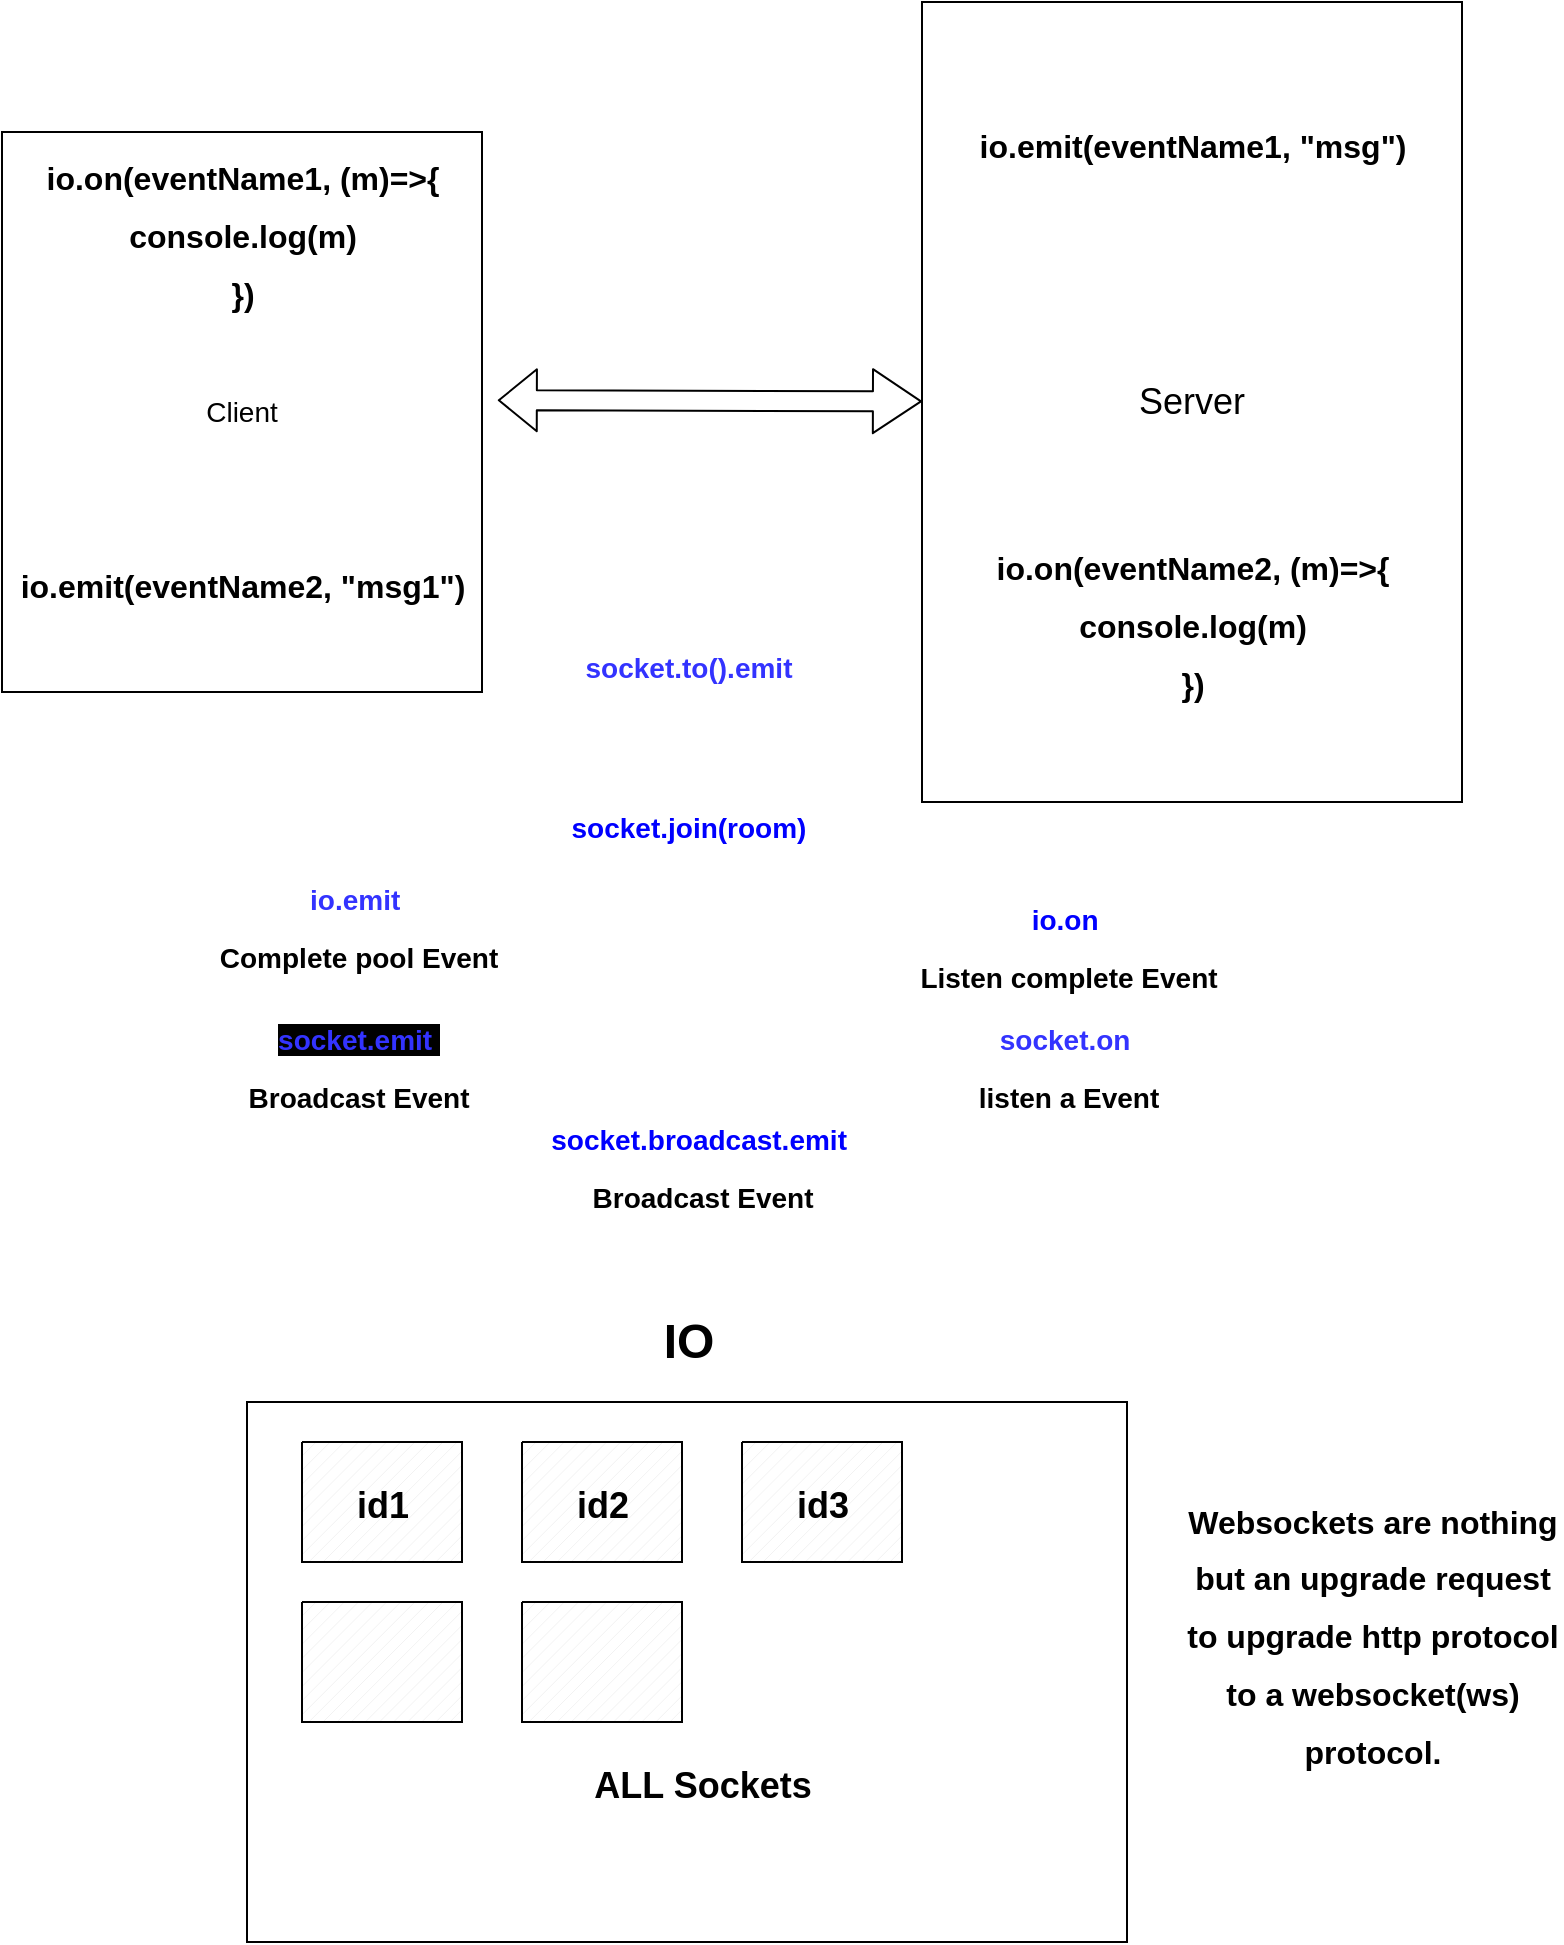 <mxfile>
    <diagram id="jgTXH3QIfUMOOV3Aln8C" name="Page-1">
        <mxGraphModel dx="1154" dy="631" grid="1" gridSize="10" guides="1" tooltips="1" connect="1" arrows="1" fold="1" page="1" pageScale="1" pageWidth="850" pageHeight="1100" math="0" shadow="0">
            <root>
                <mxCell id="0"/>
                <mxCell id="1" parent="0"/>
                <mxCell id="2" value="&lt;font style=&quot;font-size: 18px;&quot;&gt;Server&lt;/font&gt;" style="rounded=0;whiteSpace=wrap;html=1;" parent="1" vertex="1">
                    <mxGeometry x="510" y="30" width="270" height="400" as="geometry"/>
                </mxCell>
                <mxCell id="3" value="&lt;font style=&quot;font-size: 14px;&quot;&gt;Client&lt;/font&gt;" style="rounded=0;whiteSpace=wrap;html=1;" parent="1" vertex="1">
                    <mxGeometry x="50" y="95" width="240" height="280" as="geometry"/>
                </mxCell>
                <mxCell id="4" value="" style="shape=flexArrow;endArrow=classic;startArrow=classic;html=1;fontSize=14;endWidth=21;endSize=7.68;exitX=1.033;exitY=0.479;exitDx=0;exitDy=0;exitPerimeter=0;" parent="1" source="3" target="2" edge="1">
                    <mxGeometry width="100" height="100" relative="1" as="geometry">
                        <mxPoint x="310" y="240" as="sourcePoint"/>
                        <mxPoint x="470" y="240" as="targetPoint"/>
                        <Array as="points"/>
                    </mxGeometry>
                </mxCell>
                <mxCell id="5" value="&lt;span style=&quot;font-size: 16px;&quot;&gt;io.emit(eventName2, &quot;msg1&quot;)&lt;/span&gt;" style="text;strokeColor=none;fillColor=none;html=1;fontSize=24;fontStyle=1;verticalAlign=middle;align=center;" parent="1" vertex="1">
                    <mxGeometry x="55" y="290" width="230" height="60" as="geometry"/>
                </mxCell>
                <mxCell id="7" value="&lt;font style=&quot;font-size: 16px;&quot;&gt;io.on(eventName1, (m)=&amp;gt;{&lt;br&gt;console.log(m)&lt;br&gt;})&lt;/font&gt;" style="text;strokeColor=none;fillColor=none;html=1;fontSize=24;fontStyle=1;verticalAlign=middle;align=center;" parent="1" vertex="1">
                    <mxGeometry x="55" y="95" width="230" height="100" as="geometry"/>
                </mxCell>
                <mxCell id="8" value="&lt;font style=&quot;font-size: 16px;&quot;&gt;io.on(eventName2, (m)=&amp;gt;{&lt;br&gt;console.log(m)&lt;br&gt;})&lt;/font&gt;" style="text;strokeColor=none;fillColor=none;html=1;fontSize=24;fontStyle=1;verticalAlign=middle;align=center;" parent="1" vertex="1">
                    <mxGeometry x="530" y="290" width="230" height="100" as="geometry"/>
                </mxCell>
                <mxCell id="10" value="&lt;span style=&quot;font-size: 16px;&quot;&gt;io.emit(eventName1, &quot;msg&quot;)&lt;/span&gt;" style="text;strokeColor=none;fillColor=none;html=1;fontSize=24;fontStyle=1;verticalAlign=middle;align=center;" parent="1" vertex="1">
                    <mxGeometry x="530" y="70" width="230" height="60" as="geometry"/>
                </mxCell>
                <mxCell id="11" value="&lt;span style=&quot;font-size: 14px;&quot;&gt;&lt;font color=&quot;#3333ff&quot;&gt;io.emit&lt;/font&gt;&amp;nbsp;&lt;br&gt;Complete pool Event&lt;br&gt;&lt;/span&gt;" style="text;strokeColor=none;fillColor=none;html=1;fontSize=24;fontStyle=1;verticalAlign=middle;align=center;" parent="1" vertex="1">
                    <mxGeometry x="165" y="460" width="125" height="60" as="geometry"/>
                </mxCell>
                <mxCell id="12" value="&lt;span style=&quot;font-size: 14px;&quot;&gt;&lt;font color=&quot;#0000ff&quot;&gt;io.on&amp;nbsp;&lt;/font&gt;&lt;br&gt;Listen complete Event&lt;br&gt;&lt;/span&gt;" style="text;strokeColor=none;fillColor=none;html=1;fontSize=24;fontStyle=1;verticalAlign=middle;align=center;" parent="1" vertex="1">
                    <mxGeometry x="520" y="470" width="125" height="60" as="geometry"/>
                </mxCell>
                <mxCell id="13" value="&lt;span style=&quot;font-size: 14px;&quot;&gt;&lt;span style=&quot;background-color: rgb(0, 0, 0);&quot;&gt;&lt;font color=&quot;#3333ff&quot;&gt;socket.emit&amp;nbsp;&lt;/font&gt;&lt;/span&gt;&lt;br&gt;Broadcast Event&lt;br&gt;&lt;/span&gt;" style="text;strokeColor=none;fillColor=none;html=1;fontSize=24;fontStyle=1;verticalAlign=middle;align=center;" parent="1" vertex="1">
                    <mxGeometry x="165" y="530" width="125" height="60" as="geometry"/>
                </mxCell>
                <mxCell id="14" value="&lt;span style=&quot;font-size: 14px;&quot;&gt;&lt;font color=&quot;#3333ff&quot;&gt;socket.on&lt;/font&gt;&amp;nbsp;&lt;br&gt;listen a Event&lt;br&gt;&lt;/span&gt;" style="text;strokeColor=none;fillColor=none;html=1;fontSize=24;fontStyle=1;verticalAlign=middle;align=center;" parent="1" vertex="1">
                    <mxGeometry x="520" y="530" width="125" height="60" as="geometry"/>
                </mxCell>
                <mxCell id="15" value="&lt;span style=&quot;font-size: 14px;&quot;&gt;&lt;font color=&quot;#0000ff&quot;&gt;socket.broadcast.emit&amp;nbsp;&lt;br&gt;&lt;/font&gt;Broadcast Event&lt;br&gt;&lt;/span&gt;" style="text;strokeColor=none;fillColor=none;html=1;fontSize=24;fontStyle=1;verticalAlign=middle;align=center;" parent="1" vertex="1">
                    <mxGeometry x="337.5" y="580" width="125" height="60" as="geometry"/>
                </mxCell>
                <mxCell id="16" value="&lt;span style=&quot;font-size: 14px;&quot;&gt;&lt;font color=&quot;#3333ff&quot;&gt;socket.to().emit&lt;/font&gt;&lt;br&gt;&lt;/span&gt;" style="text;strokeColor=none;fillColor=none;html=1;fontSize=24;fontStyle=1;verticalAlign=middle;align=center;" parent="1" vertex="1">
                    <mxGeometry x="330" y="330" width="125" height="60" as="geometry"/>
                </mxCell>
                <mxCell id="17" value="&lt;span style=&quot;font-size: 14px;&quot;&gt;&lt;font color=&quot;#0000ff&quot;&gt;socket.join(room)&lt;/font&gt;&lt;br&gt;&lt;/span&gt;" style="text;strokeColor=none;fillColor=none;html=1;fontSize=24;fontStyle=1;verticalAlign=middle;align=center;" parent="1" vertex="1">
                    <mxGeometry x="330" y="410" width="125" height="60" as="geometry"/>
                </mxCell>
                <mxCell id="18" value="" style="rounded=0;whiteSpace=wrap;html=1;fontSize=14;" parent="1" vertex="1">
                    <mxGeometry x="172.5" y="730" width="440" height="270" as="geometry"/>
                </mxCell>
                <mxCell id="19" value="IO" style="text;strokeColor=none;fillColor=none;html=1;fontSize=24;fontStyle=1;verticalAlign=middle;align=center;" parent="1" vertex="1">
                    <mxGeometry x="342.5" y="680" width="100" height="40" as="geometry"/>
                </mxCell>
                <mxCell id="20" value="" style="verticalLabelPosition=bottom;verticalAlign=top;html=1;shape=mxgraph.basic.patternFillRect;fillStyle=diag;step=5;fillStrokeWidth=0.2;fillStrokeColor=#dddddd;fontSize=14;" parent="1" vertex="1">
                    <mxGeometry x="200" y="750" width="80" height="60" as="geometry"/>
                </mxCell>
                <mxCell id="21" value="" style="verticalLabelPosition=bottom;verticalAlign=top;html=1;shape=mxgraph.basic.patternFillRect;fillStyle=diag;step=5;fillStrokeWidth=0.2;fillStrokeColor=#dddddd;fontSize=14;" parent="1" vertex="1">
                    <mxGeometry x="310" y="750" width="80" height="60" as="geometry"/>
                </mxCell>
                <mxCell id="22" value="" style="verticalLabelPosition=bottom;verticalAlign=top;html=1;shape=mxgraph.basic.patternFillRect;fillStyle=diag;step=5;fillStrokeWidth=0.2;fillStrokeColor=#dddddd;fontSize=14;" parent="1" vertex="1">
                    <mxGeometry x="420" y="750" width="80" height="60" as="geometry"/>
                </mxCell>
                <mxCell id="23" value="" style="verticalLabelPosition=bottom;verticalAlign=top;html=1;shape=mxgraph.basic.patternFillRect;fillStyle=diag;step=5;fillStrokeWidth=0.2;fillStrokeColor=#dddddd;fontSize=14;" parent="1" vertex="1">
                    <mxGeometry x="200" y="830" width="80" height="60" as="geometry"/>
                </mxCell>
                <mxCell id="24" value="" style="verticalLabelPosition=bottom;verticalAlign=top;html=1;shape=mxgraph.basic.patternFillRect;fillStyle=diag;step=5;fillStrokeWidth=0.2;fillStrokeColor=#dddddd;fontSize=14;" parent="1" vertex="1">
                    <mxGeometry x="310" y="830" width="80" height="60" as="geometry"/>
                </mxCell>
                <mxCell id="25" value="&lt;font style=&quot;font-size: 18px;&quot;&gt;ALL Sockets&lt;/font&gt;" style="text;strokeColor=none;fillColor=none;html=1;fontSize=24;fontStyle=1;verticalAlign=middle;align=center;" parent="1" vertex="1">
                    <mxGeometry x="300" y="900" width="200" height="40" as="geometry"/>
                </mxCell>
                <mxCell id="26" value="&lt;font style=&quot;font-size: 18px;&quot;&gt;id1&lt;/font&gt;" style="text;strokeColor=none;fillColor=none;html=1;fontSize=24;fontStyle=1;verticalAlign=middle;align=center;" parent="1" vertex="1">
                    <mxGeometry x="190" y="760" width="100" height="40" as="geometry"/>
                </mxCell>
                <mxCell id="27" value="&lt;font style=&quot;font-size: 18px;&quot;&gt;id2&lt;/font&gt;" style="text;strokeColor=none;fillColor=none;html=1;fontSize=24;fontStyle=1;verticalAlign=middle;align=center;" parent="1" vertex="1">
                    <mxGeometry x="300" y="760" width="100" height="40" as="geometry"/>
                </mxCell>
                <mxCell id="28" value="&lt;font style=&quot;font-size: 18px;&quot;&gt;id3&lt;/font&gt;" style="text;strokeColor=none;fillColor=none;html=1;fontSize=24;fontStyle=1;verticalAlign=middle;align=center;" parent="1" vertex="1">
                    <mxGeometry x="410" y="760" width="100" height="40" as="geometry"/>
                </mxCell>
                <mxCell id="29" value="&lt;font style=&quot;font-size: 16px;&quot;&gt;Websockets are nothing &lt;br&gt;but an upgrade request&lt;br&gt;to upgrade http protocol&lt;br&gt;to a websocket(ws)&lt;br&gt;protocol.&lt;br&gt;&lt;/font&gt;" style="text;strokeColor=none;fillColor=none;html=1;fontSize=24;fontStyle=1;verticalAlign=middle;align=center;" vertex="1" parent="1">
                    <mxGeometry x="640" y="750" width="190" height="190" as="geometry"/>
                </mxCell>
            </root>
        </mxGraphModel>
    </diagram>
</mxfile>